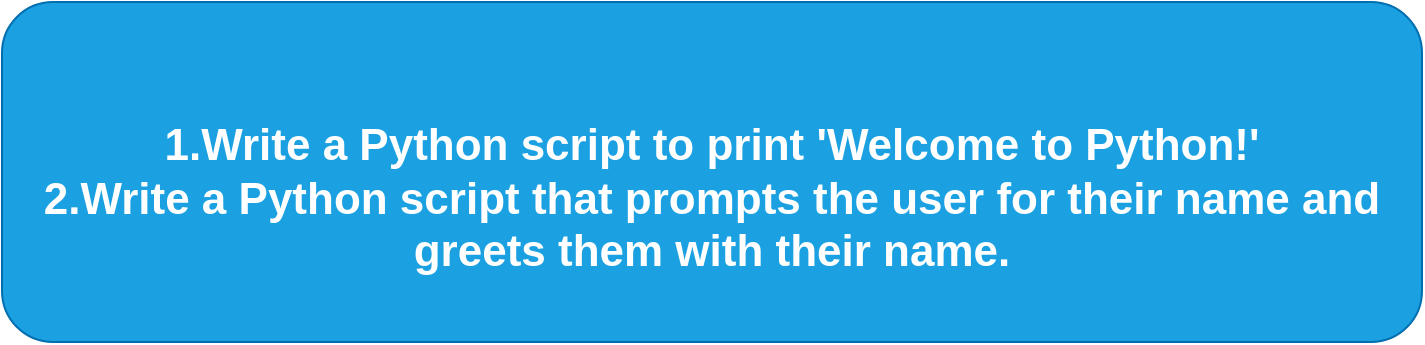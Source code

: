 <mxfile>
    <diagram id="6MftH1TzzmVqvLEvLO2X" name="Page-1">
        <mxGraphModel dx="710" dy="611" grid="1" gridSize="10" guides="1" tooltips="1" connect="1" arrows="1" fold="1" page="1" pageScale="1" pageWidth="850" pageHeight="1100" math="0" shadow="0">
            <root>
                <mxCell id="0"/>
                <mxCell id="1" parent="0"/>
                <mxCell id="2" value="&lt;font style=&quot;font-size: 22px;&quot;&gt;&lt;b&gt;&lt;br&gt;1.Write a Python script to print 'Welcome to Python!'&lt;br&gt;2.Write a Python script that prompts the user for their name and greets them with their name.&lt;br&gt;&lt;/b&gt;&lt;/font&gt;" style="rounded=1;whiteSpace=wrap;html=1;fillColor=#1ba1e2;fontColor=#ffffff;strokeColor=#006EAF;" vertex="1" parent="1">
                    <mxGeometry x="10" y="90" width="710" height="170" as="geometry"/>
                </mxCell>
            </root>
        </mxGraphModel>
    </diagram>
</mxfile>